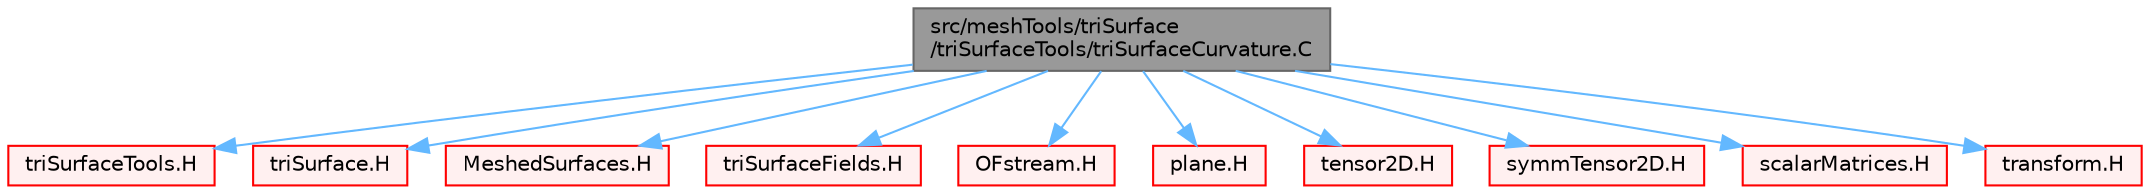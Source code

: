 digraph "src/meshTools/triSurface/triSurfaceTools/triSurfaceCurvature.C"
{
 // LATEX_PDF_SIZE
  bgcolor="transparent";
  edge [fontname=Helvetica,fontsize=10,labelfontname=Helvetica,labelfontsize=10];
  node [fontname=Helvetica,fontsize=10,shape=box,height=0.2,width=0.4];
  Node1 [id="Node000001",label="src/meshTools/triSurface\l/triSurfaceTools/triSurfaceCurvature.C",height=0.2,width=0.4,color="gray40", fillcolor="grey60", style="filled", fontcolor="black",tooltip=" "];
  Node1 -> Node2 [id="edge1_Node000001_Node000002",color="steelblue1",style="solid",tooltip=" "];
  Node2 [id="Node000002",label="triSurfaceTools.H",height=0.2,width=0.4,color="red", fillcolor="#FFF0F0", style="filled",URL="$triSurfaceTools_8H.html",tooltip=" "];
  Node1 -> Node233 [id="edge2_Node000001_Node000233",color="steelblue1",style="solid",tooltip=" "];
  Node233 [id="Node000233",label="triSurface.H",height=0.2,width=0.4,color="red", fillcolor="#FFF0F0", style="filled",URL="$triSurface_8H.html",tooltip=" "];
  Node1 -> Node254 [id="edge3_Node000001_Node000254",color="steelblue1",style="solid",tooltip=" "];
  Node254 [id="Node000254",label="MeshedSurfaces.H",height=0.2,width=0.4,color="red", fillcolor="#FFF0F0", style="filled",URL="$MeshedSurfaces_8H.html",tooltip=" "];
  Node1 -> Node277 [id="edge4_Node000001_Node000277",color="steelblue1",style="solid",tooltip=" "];
  Node277 [id="Node000277",label="triSurfaceFields.H",height=0.2,width=0.4,color="red", fillcolor="#FFF0F0", style="filled",URL="$triSurfaceFields_8H.html",tooltip="Fields for triSurface."];
  Node1 -> Node322 [id="edge5_Node000001_Node000322",color="steelblue1",style="solid",tooltip=" "];
  Node322 [id="Node000322",label="OFstream.H",height=0.2,width=0.4,color="red", fillcolor="#FFF0F0", style="filled",URL="$OFstream_8H.html",tooltip=" "];
  Node1 -> Node325 [id="edge6_Node000001_Node000325",color="steelblue1",style="solid",tooltip=" "];
  Node325 [id="Node000325",label="plane.H",height=0.2,width=0.4,color="red", fillcolor="#FFF0F0", style="filled",URL="$plane_8H.html",tooltip=" "];
  Node1 -> Node327 [id="edge7_Node000001_Node000327",color="steelblue1",style="solid",tooltip=" "];
  Node327 [id="Node000327",label="tensor2D.H",height=0.2,width=0.4,color="red", fillcolor="#FFF0F0", style="filled",URL="$tensor2D_8H.html",tooltip=" "];
  Node1 -> Node333 [id="edge8_Node000001_Node000333",color="steelblue1",style="solid",tooltip=" "];
  Node333 [id="Node000333",label="symmTensor2D.H",height=0.2,width=0.4,color="red", fillcolor="#FFF0F0", style="filled",URL="$symmTensor2D_8H.html",tooltip=" "];
  Node1 -> Node298 [id="edge9_Node000001_Node000298",color="steelblue1",style="solid",tooltip=" "];
  Node298 [id="Node000298",label="scalarMatrices.H",height=0.2,width=0.4,color="red", fillcolor="#FFF0F0", style="filled",URL="$scalarMatrices_8H.html",tooltip=" "];
  Node1 -> Node336 [id="edge10_Node000001_Node000336",color="steelblue1",style="solid",tooltip=" "];
  Node336 [id="Node000336",label="transform.H",height=0.2,width=0.4,color="red", fillcolor="#FFF0F0", style="filled",URL="$transform_8H.html",tooltip="3D tensor transformation operations."];
}
